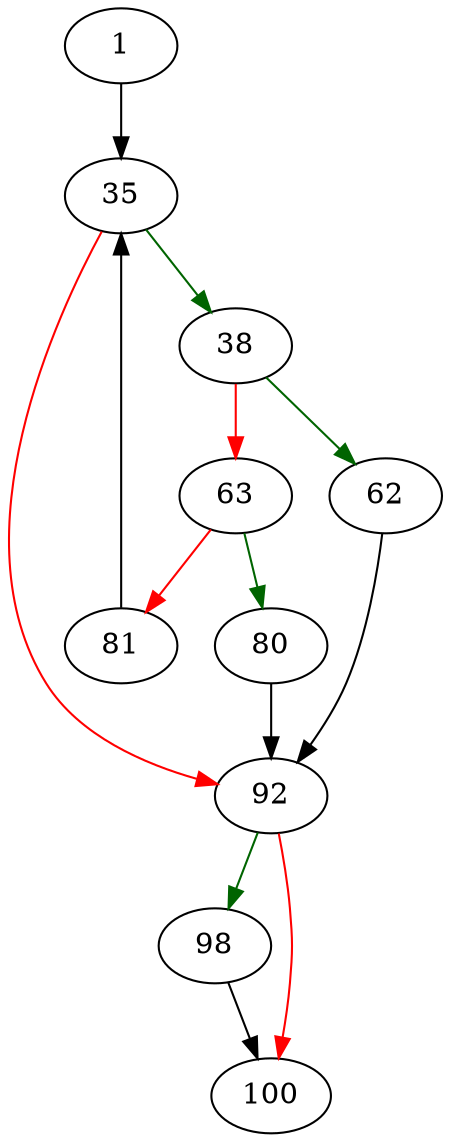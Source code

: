 strict digraph "vdbeIncrPopulate" {
	// Node definitions.
	1 [entry=true];
	35;
	38;
	92;
	62;
	63;
	80;
	81;
	98;
	100;

	// Edge definitions.
	1 -> 35;
	35 -> 38 [
		color=darkgreen
		cond=true
	];
	35 -> 92 [
		color=red
		cond=false
	];
	38 -> 62 [
		color=darkgreen
		cond=true
	];
	38 -> 63 [
		color=red
		cond=false
	];
	92 -> 98 [
		color=darkgreen
		cond=true
	];
	92 -> 100 [
		color=red
		cond=false
	];
	62 -> 92;
	63 -> 80 [
		color=darkgreen
		cond=true
	];
	63 -> 81 [
		color=red
		cond=false
	];
	80 -> 92;
	81 -> 35;
	98 -> 100;
}